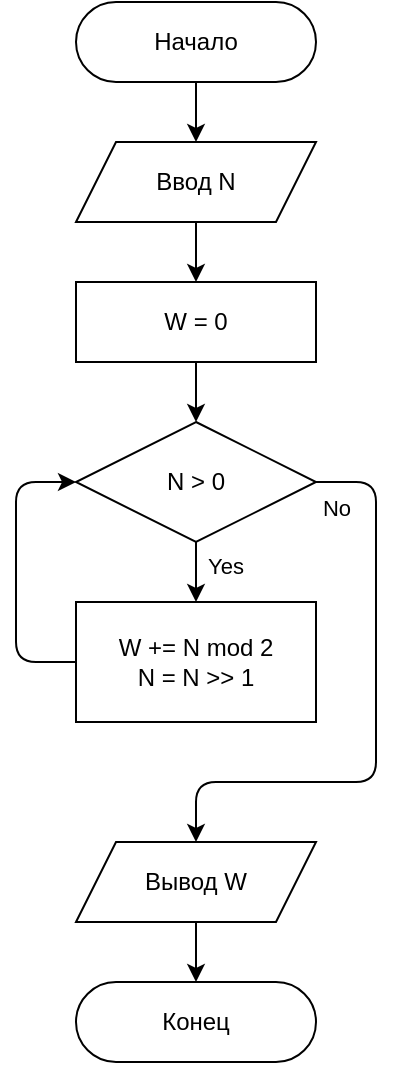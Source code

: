 <mxfile>
    <diagram id="zZ1uuIckH839-XBTs2gF" name="Page-1">
        <mxGraphModel dx="2343" dy="1706" grid="1" gridSize="10" guides="1" tooltips="1" connect="1" arrows="1" fold="1" page="1" pageScale="1" pageWidth="827" pageHeight="1169" math="0" shadow="0">
            <root>
                <mxCell id="0"/>
                <mxCell id="1" parent="0"/>
                <mxCell id="4" style="edgeStyle=none;html=1;exitX=0.5;exitY=1;exitDx=0;exitDy=0;entryX=0.5;entryY=0;entryDx=0;entryDy=0;" parent="1" source="2" target="3" edge="1">
                    <mxGeometry relative="1" as="geometry"/>
                </mxCell>
                <mxCell id="2" value="Начало" style="rounded=1;whiteSpace=wrap;html=1;arcSize=50;" parent="1" vertex="1">
                    <mxGeometry x="354" y="320" width="120" height="40" as="geometry"/>
                </mxCell>
                <mxCell id="6" style="edgeStyle=none;html=1;exitX=0.5;exitY=1;exitDx=0;exitDy=0;entryX=0.5;entryY=0;entryDx=0;entryDy=0;" parent="1" source="3" target="5" edge="1">
                    <mxGeometry relative="1" as="geometry">
                        <mxPoint x="414" y="745" as="targetPoint"/>
                    </mxGeometry>
                </mxCell>
                <mxCell id="3" value="Ввод N" style="shape=parallelogram;perimeter=parallelogramPerimeter;whiteSpace=wrap;html=1;fixedSize=1;" parent="1" vertex="1">
                    <mxGeometry x="354" y="390" width="120" height="40" as="geometry"/>
                </mxCell>
                <mxCell id="8" value="" style="edgeStyle=none;html=1;exitX=0.5;exitY=1;exitDx=0;exitDy=0;" parent="1" source="5" target="7" edge="1">
                    <mxGeometry relative="1" as="geometry">
                        <mxPoint x="414" y="510" as="sourcePoint"/>
                    </mxGeometry>
                </mxCell>
                <mxCell id="5" value="W = 0" style="rounded=0;whiteSpace=wrap;html=1;" parent="1" vertex="1">
                    <mxGeometry x="354" y="460" width="120" height="40" as="geometry"/>
                </mxCell>
                <mxCell id="20" value="" style="edgeStyle=none;html=1;" edge="1" parent="1" source="7" target="9">
                    <mxGeometry relative="1" as="geometry"/>
                </mxCell>
                <mxCell id="22" value="Yes" style="edgeLabel;html=1;align=left;verticalAlign=middle;resizable=0;points=[];" vertex="1" connectable="0" parent="20">
                    <mxGeometry x="-0.176" relative="1" as="geometry">
                        <mxPoint x="4" y="-1" as="offset"/>
                    </mxGeometry>
                </mxCell>
                <mxCell id="24" style="edgeStyle=none;html=1;entryX=0.5;entryY=0;entryDx=0;entryDy=0;" edge="1" parent="1" source="7" target="14">
                    <mxGeometry relative="1" as="geometry">
                        <mxPoint x="504.0" y="560" as="targetPoint"/>
                        <Array as="points">
                            <mxPoint x="504" y="560"/>
                            <mxPoint x="504" y="710"/>
                            <mxPoint x="414" y="710"/>
                        </Array>
                    </mxGeometry>
                </mxCell>
                <mxCell id="25" value="No" style="edgeLabel;html=1;align=center;verticalAlign=top;resizable=0;points=[];" vertex="1" connectable="0" parent="24">
                    <mxGeometry x="-0.685" y="1" relative="1" as="geometry">
                        <mxPoint x="-21" y="-17" as="offset"/>
                    </mxGeometry>
                </mxCell>
                <mxCell id="7" value="N &amp;gt; 0" style="rhombus;whiteSpace=wrap;html=1;" parent="1" vertex="1">
                    <mxGeometry x="354" y="530" width="120" height="60" as="geometry"/>
                </mxCell>
                <mxCell id="23" style="edgeStyle=none;html=1;exitX=0;exitY=0.5;exitDx=0;exitDy=0;entryX=0;entryY=0.5;entryDx=0;entryDy=0;" edge="1" parent="1" source="9" target="7">
                    <mxGeometry relative="1" as="geometry">
                        <Array as="points">
                            <mxPoint x="324" y="650"/>
                            <mxPoint x="324" y="560"/>
                        </Array>
                    </mxGeometry>
                </mxCell>
                <mxCell id="9" value="W += N mod 2&lt;br&gt;N = N &amp;gt;&amp;gt; 1" style="rounded=0;whiteSpace=wrap;html=1;align=center;" parent="1" vertex="1">
                    <mxGeometry x="354" y="620" width="120" height="60" as="geometry"/>
                </mxCell>
                <mxCell id="13" value="Конец" style="rounded=1;whiteSpace=wrap;html=1;arcSize=50;" parent="1" vertex="1">
                    <mxGeometry x="354" y="810" width="120" height="40" as="geometry"/>
                </mxCell>
                <mxCell id="16" value="" style="edgeStyle=none;html=1;" parent="1" source="14" target="13" edge="1">
                    <mxGeometry relative="1" as="geometry"/>
                </mxCell>
                <mxCell id="14" value="Вывод W" style="shape=parallelogram;perimeter=parallelogramPerimeter;whiteSpace=wrap;html=1;fixedSize=1;" parent="1" vertex="1">
                    <mxGeometry x="354" y="740" width="120" height="40" as="geometry"/>
                </mxCell>
            </root>
        </mxGraphModel>
    </diagram>
</mxfile>